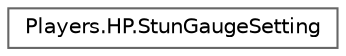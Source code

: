 digraph "Graphical Class Hierarchy"
{
 // LATEX_PDF_SIZE
  bgcolor="transparent";
  edge [fontname=Helvetica,fontsize=10,labelfontname=Helvetica,labelfontsize=10];
  node [fontname=Helvetica,fontsize=10,shape=box,height=0.2,width=0.4];
  rankdir="LR";
  Node0 [id="Node000000",label="Players.HP.StunGaugeSetting",height=0.2,width=0.4,color="grey40", fillcolor="white", style="filled",URL="$classPlayers_1_1HP_1_1StunGaugeSetting.html",tooltip=" "];
}

